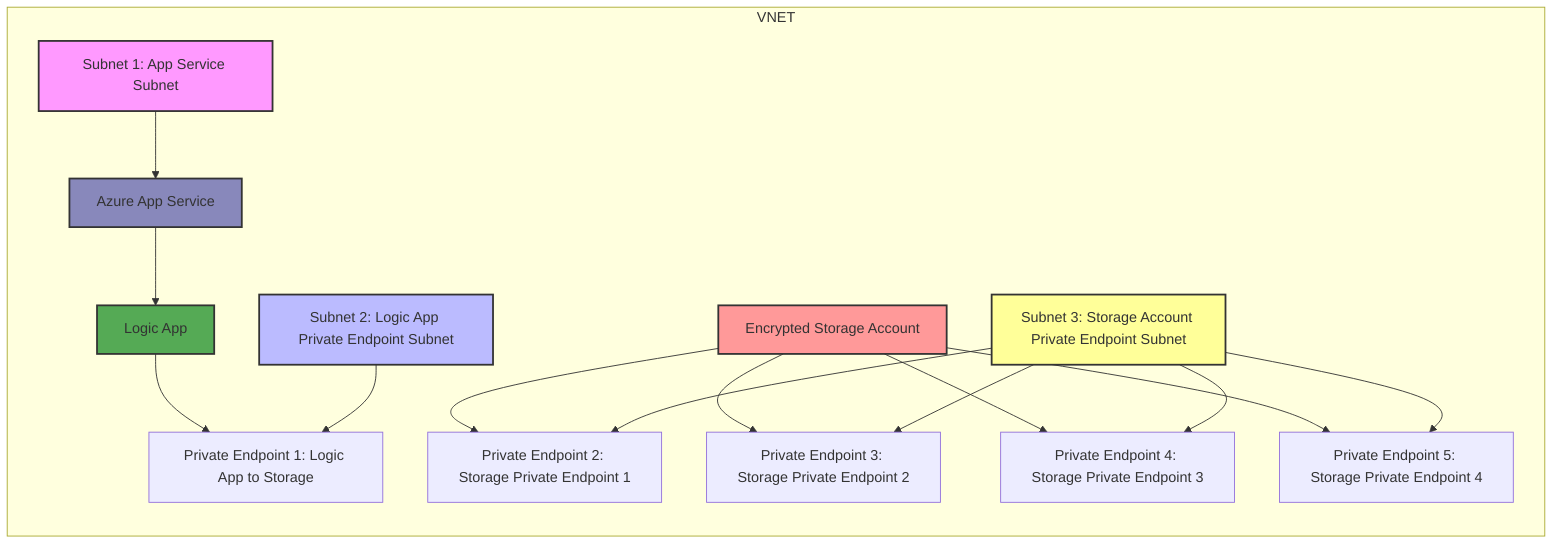 graph TD
    subgraph VNET
        direction TB
        subnet1[Subnet 1: App Service Subnet]
        subnet2[Subnet 2: Logic App Private Endpoint Subnet]
        subnet3[Subnet 3: Storage Account Private Endpoint Subnet]

        subnet1 --> AppService[Azure App Service]
        AppService --> LogicApp[Logic App]

        LogicApp --> privateEndpoint1[Private Endpoint 1: Logic App to Storage]
        subnet2 --> privateEndpoint1

        StorageAccount[Encrypted Storage Account]
        StorageAccount --> privateEndpoint2[Private Endpoint 2: Storage Private Endpoint 1]
        StorageAccount --> privateEndpoint3[Private Endpoint 3: Storage Private Endpoint 2]
        StorageAccount --> privateEndpoint4[Private Endpoint 4: Storage Private Endpoint 3]
        StorageAccount --> privateEndpoint5[Private Endpoint 5: Storage Private Endpoint 4]
        subnet3 --> privateEndpoint2
        subnet3 --> privateEndpoint3
        subnet3 --> privateEndpoint4
        subnet3 --> privateEndpoint5
    end

    style subnet1 fill:#f9f,stroke:#333,stroke-width:2px;
    style subnet2 fill:#bbf,stroke:#333,stroke-width:2px;
    style subnet3 fill:#ff9,stroke:#333,stroke-width:2px;
    style AppService fill:#88b,stroke:#333,stroke-width:2px;
    style LogicApp fill:#5a5,stroke:#333,stroke-width:2px;
    style StorageAccount fill:#ff9999,stroke:#333,stroke-width:2px;